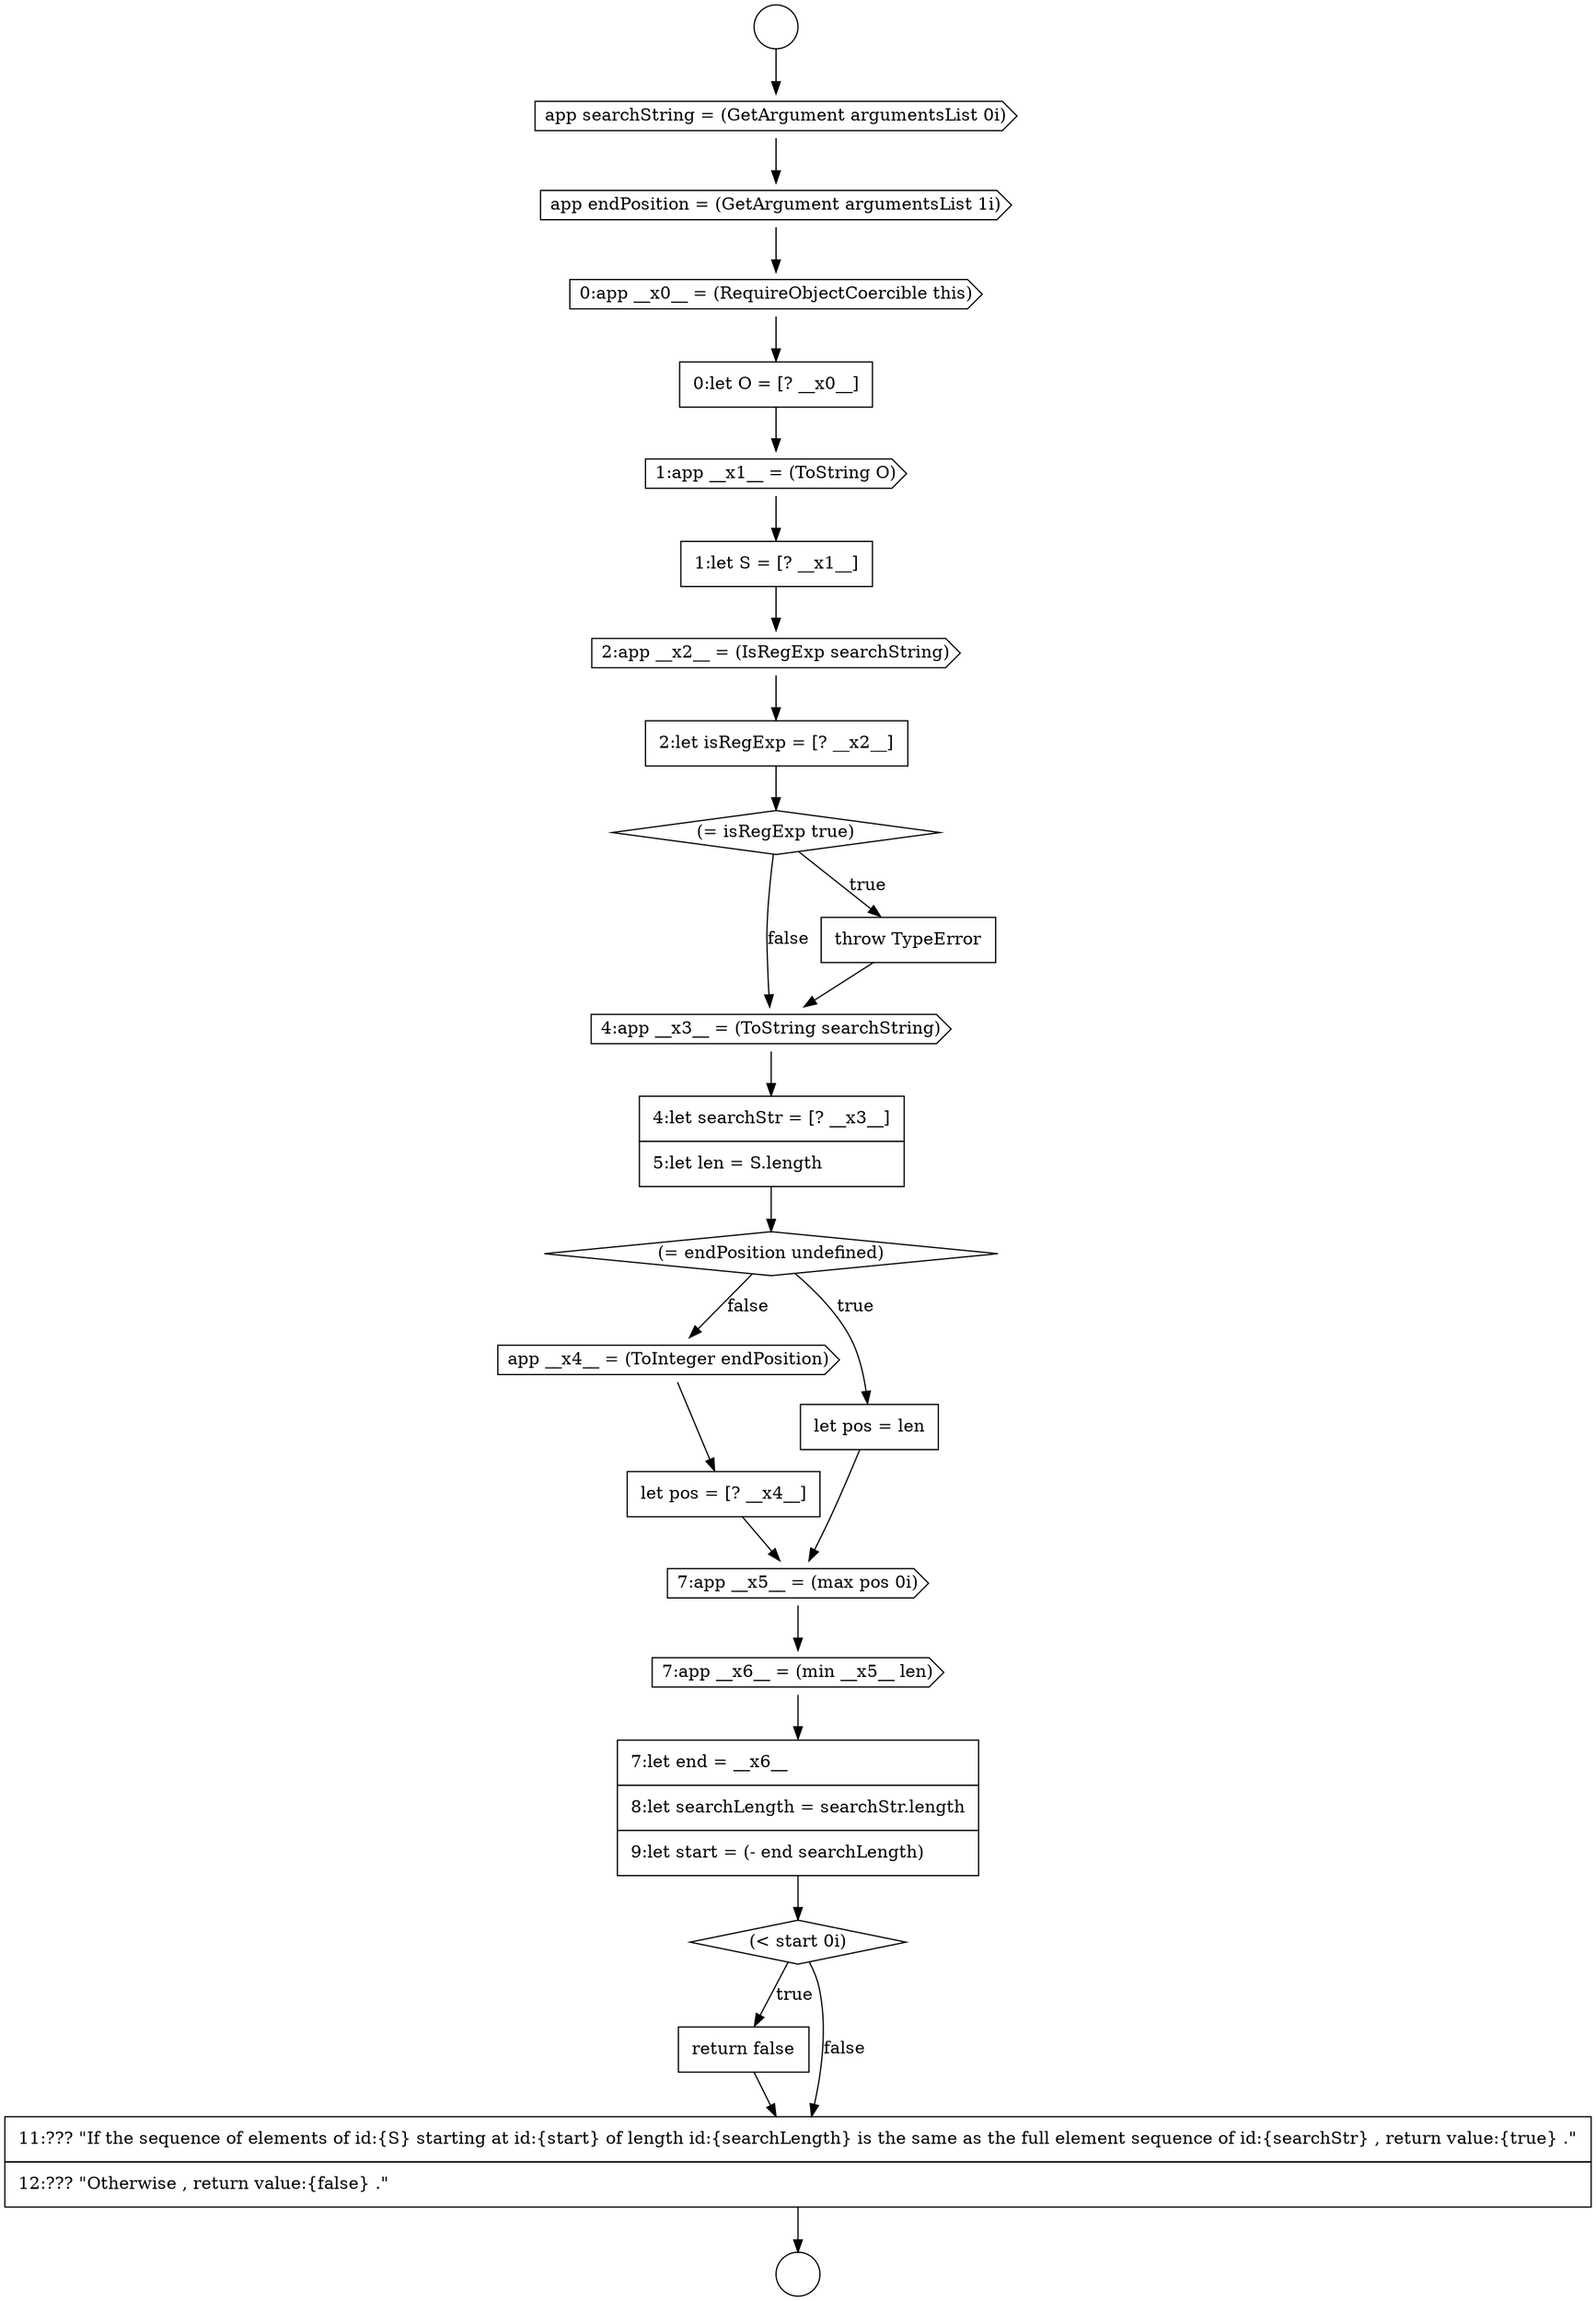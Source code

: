 digraph {
  node0 [shape=circle label=" " color="black" fillcolor="white" style=filled]
  node5 [shape=none, margin=0, label=<<font color="black">
    <table border="0" cellborder="1" cellspacing="0" cellpadding="10">
      <tr><td align="left">0:let O = [? __x0__]</td></tr>
    </table>
  </font>> color="black" fillcolor="white" style=filled]
  node10 [shape=diamond, label=<<font color="black">(= isRegExp true)</font>> color="black" fillcolor="white" style=filled]
  node14 [shape=diamond, label=<<font color="black">(= endPosition undefined)</font>> color="black" fillcolor="white" style=filled]
  node20 [shape=none, margin=0, label=<<font color="black">
    <table border="0" cellborder="1" cellspacing="0" cellpadding="10">
      <tr><td align="left">7:let end = __x6__</td></tr>
      <tr><td align="left">8:let searchLength = searchStr.length</td></tr>
      <tr><td align="left">9:let start = (- end searchLength)</td></tr>
    </table>
  </font>> color="black" fillcolor="white" style=filled]
  node1 [shape=circle label=" " color="black" fillcolor="white" style=filled]
  node6 [shape=cds, label=<<font color="black">1:app __x1__ = (ToString O)</font>> color="black" fillcolor="white" style=filled]
  node21 [shape=diamond, label=<<font color="black">(&lt; start 0i)</font>> color="black" fillcolor="white" style=filled]
  node9 [shape=none, margin=0, label=<<font color="black">
    <table border="0" cellborder="1" cellspacing="0" cellpadding="10">
      <tr><td align="left">2:let isRegExp = [? __x2__]</td></tr>
    </table>
  </font>> color="black" fillcolor="white" style=filled]
  node13 [shape=none, margin=0, label=<<font color="black">
    <table border="0" cellborder="1" cellspacing="0" cellpadding="10">
      <tr><td align="left">4:let searchStr = [? __x3__]</td></tr>
      <tr><td align="left">5:let len = S.length</td></tr>
    </table>
  </font>> color="black" fillcolor="white" style=filled]
  node2 [shape=cds, label=<<font color="black">app searchString = (GetArgument argumentsList 0i)</font>> color="black" fillcolor="white" style=filled]
  node17 [shape=none, margin=0, label=<<font color="black">
    <table border="0" cellborder="1" cellspacing="0" cellpadding="10">
      <tr><td align="left">let pos = [? __x4__]</td></tr>
    </table>
  </font>> color="black" fillcolor="white" style=filled]
  node22 [shape=none, margin=0, label=<<font color="black">
    <table border="0" cellborder="1" cellspacing="0" cellpadding="10">
      <tr><td align="left">return false</td></tr>
    </table>
  </font>> color="black" fillcolor="white" style=filled]
  node12 [shape=cds, label=<<font color="black">4:app __x3__ = (ToString searchString)</font>> color="black" fillcolor="white" style=filled]
  node7 [shape=none, margin=0, label=<<font color="black">
    <table border="0" cellborder="1" cellspacing="0" cellpadding="10">
      <tr><td align="left">1:let S = [? __x1__]</td></tr>
    </table>
  </font>> color="black" fillcolor="white" style=filled]
  node3 [shape=cds, label=<<font color="black">app endPosition = (GetArgument argumentsList 1i)</font>> color="black" fillcolor="white" style=filled]
  node18 [shape=cds, label=<<font color="black">7:app __x5__ = (max pos 0i)</font>> color="black" fillcolor="white" style=filled]
  node16 [shape=cds, label=<<font color="black">app __x4__ = (ToInteger endPosition)</font>> color="black" fillcolor="white" style=filled]
  node11 [shape=none, margin=0, label=<<font color="black">
    <table border="0" cellborder="1" cellspacing="0" cellpadding="10">
      <tr><td align="left">throw TypeError</td></tr>
    </table>
  </font>> color="black" fillcolor="white" style=filled]
  node23 [shape=none, margin=0, label=<<font color="black">
    <table border="0" cellborder="1" cellspacing="0" cellpadding="10">
      <tr><td align="left">11:??? &quot;If the sequence of elements of id:{S} starting at id:{start} of length id:{searchLength} is the same as the full element sequence of id:{searchStr} , return value:{true} .&quot;</td></tr>
      <tr><td align="left">12:??? &quot;Otherwise , return value:{false} .&quot;</td></tr>
    </table>
  </font>> color="black" fillcolor="white" style=filled]
  node8 [shape=cds, label=<<font color="black">2:app __x2__ = (IsRegExp searchString)</font>> color="black" fillcolor="white" style=filled]
  node19 [shape=cds, label=<<font color="black">7:app __x6__ = (min __x5__ len)</font>> color="black" fillcolor="white" style=filled]
  node4 [shape=cds, label=<<font color="black">0:app __x0__ = (RequireObjectCoercible this)</font>> color="black" fillcolor="white" style=filled]
  node15 [shape=none, margin=0, label=<<font color="black">
    <table border="0" cellborder="1" cellspacing="0" cellpadding="10">
      <tr><td align="left">let pos = len</td></tr>
    </table>
  </font>> color="black" fillcolor="white" style=filled]
  node10 -> node11 [label=<<font color="black">true</font>> color="black"]
  node10 -> node12 [label=<<font color="black">false</font>> color="black"]
  node2 -> node3 [ color="black"]
  node11 -> node12 [ color="black"]
  node12 -> node13 [ color="black"]
  node4 -> node5 [ color="black"]
  node8 -> node9 [ color="black"]
  node20 -> node21 [ color="black"]
  node23 -> node1 [ color="black"]
  node16 -> node17 [ color="black"]
  node17 -> node18 [ color="black"]
  node14 -> node15 [label=<<font color="black">true</font>> color="black"]
  node14 -> node16 [label=<<font color="black">false</font>> color="black"]
  node5 -> node6 [ color="black"]
  node3 -> node4 [ color="black"]
  node7 -> node8 [ color="black"]
  node18 -> node19 [ color="black"]
  node19 -> node20 [ color="black"]
  node13 -> node14 [ color="black"]
  node0 -> node2 [ color="black"]
  node15 -> node18 [ color="black"]
  node22 -> node23 [ color="black"]
  node6 -> node7 [ color="black"]
  node21 -> node22 [label=<<font color="black">true</font>> color="black"]
  node21 -> node23 [label=<<font color="black">false</font>> color="black"]
  node9 -> node10 [ color="black"]
}
